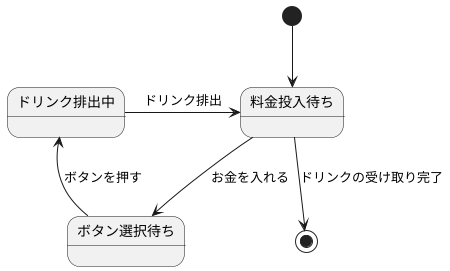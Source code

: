 @startuml ステートマシン図

[*] --> 料金投入待ち

料金投入待ち --> ボタン選択待ち : お金を入れる
ボタン選択待ち --> ドリンク排出中 : ボタンを押す
ドリンク排出中 -> 料金投入待ち : ドリンク排出

料金投入待ち --> [*] : ドリンクの受け取り完了

@endum